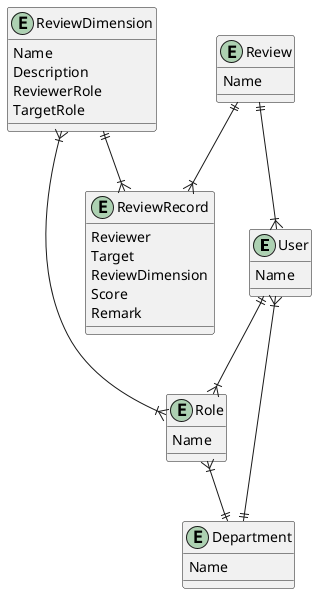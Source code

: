 @startuml 1
entity User{
    Name
}
entity Department{
    Name
}
entity Role{
    Name
}

User }|--|| Department
Role }|--|| Department
User ||--|{ Role

entity Review{
    Name
}
entity ReviewDimension{
    Name
    Description
    ReviewerRole
    TargetRole
}
Review||--|{User
ReviewDimension}|--|{Role

entity ReviewRecord{
    Reviewer
    Target
    ReviewDimension
    Score
    Remark
}
Review||--|{ReviewRecord
ReviewDimension||--|{ReviewRecord


@endUML